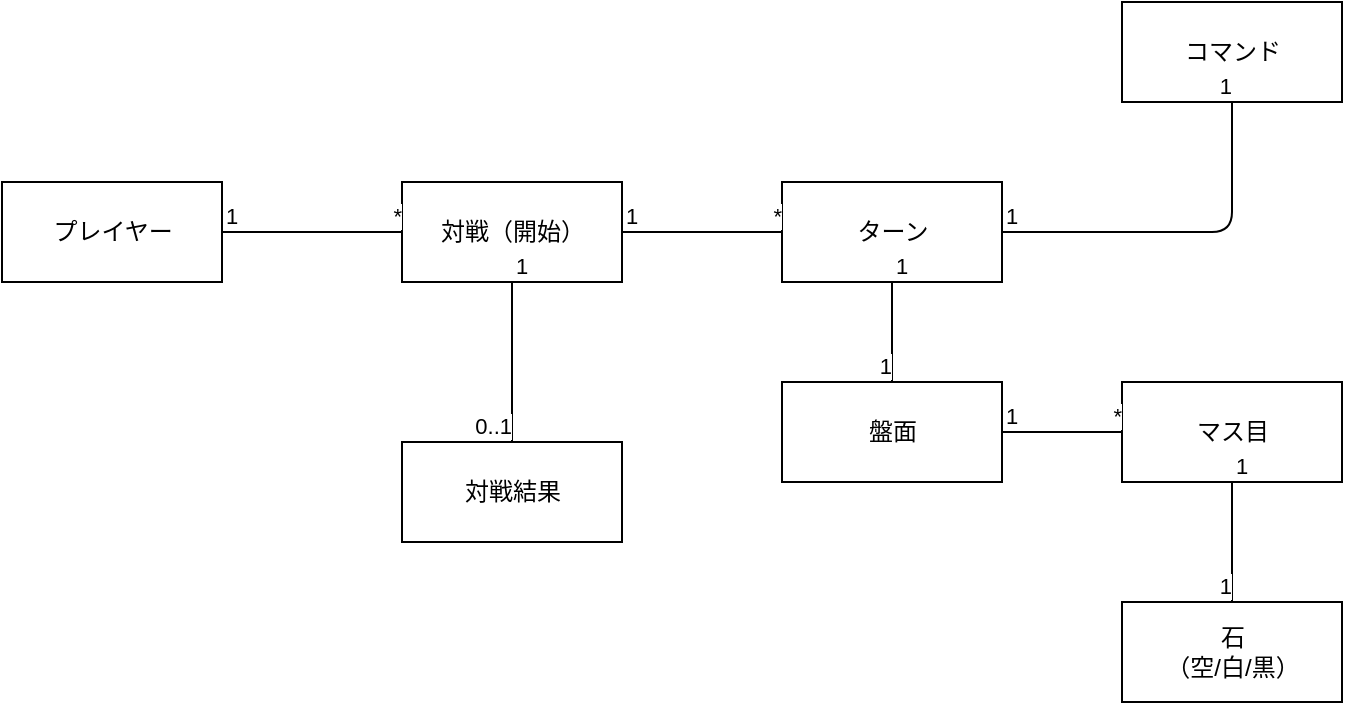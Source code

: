 <mxfile>
    <diagram id="51aqRISkBNj1WdthGWFS" name="Page-1">
        <mxGraphModel dx="289" dy="432" grid="1" gridSize="10" guides="1" tooltips="1" connect="1" arrows="1" fold="1" page="1" pageScale="1" pageWidth="850" pageHeight="1100" math="0" shadow="0">
            <root>
                <mxCell id="0"/>
                <mxCell id="1" parent="0"/>
                <mxCell id="2" value="対戦（開始）" style="html=1;" vertex="1" parent="1">
                    <mxGeometry x="230" y="270" width="110" height="50" as="geometry"/>
                </mxCell>
                <mxCell id="3" value="盤面" style="html=1;" vertex="1" parent="1">
                    <mxGeometry x="420" y="370" width="110" height="50" as="geometry"/>
                </mxCell>
                <mxCell id="4" value="石&lt;br&gt;（空/白/黒）" style="html=1;" vertex="1" parent="1">
                    <mxGeometry x="590" y="480" width="110" height="50" as="geometry"/>
                </mxCell>
                <mxCell id="5" value="対戦結果" style="html=1;" vertex="1" parent="1">
                    <mxGeometry x="230" y="400" width="110" height="50" as="geometry"/>
                </mxCell>
                <mxCell id="6" value="プレイヤー" style="html=1;" vertex="1" parent="1">
                    <mxGeometry x="30" y="270" width="110" height="50" as="geometry"/>
                </mxCell>
                <mxCell id="8" value="" style="endArrow=none;html=1;edgeStyle=orthogonalEdgeStyle;exitX=1;exitY=0.5;exitDx=0;exitDy=0;entryX=0;entryY=0.5;entryDx=0;entryDy=0;" edge="1" parent="1" source="6" target="2">
                    <mxGeometry relative="1" as="geometry">
                        <mxPoint x="140" y="400" as="sourcePoint"/>
                        <mxPoint x="300" y="400" as="targetPoint"/>
                    </mxGeometry>
                </mxCell>
                <mxCell id="9" value="1" style="edgeLabel;resizable=0;html=1;align=left;verticalAlign=bottom;" connectable="0" vertex="1" parent="8">
                    <mxGeometry x="-1" relative="1" as="geometry"/>
                </mxCell>
                <mxCell id="10" value="*" style="edgeLabel;resizable=0;html=1;align=right;verticalAlign=bottom;" connectable="0" vertex="1" parent="8">
                    <mxGeometry x="1" relative="1" as="geometry"/>
                </mxCell>
                <mxCell id="14" value="" style="endArrow=none;html=1;edgeStyle=orthogonalEdgeStyle;exitX=0.5;exitY=1;exitDx=0;exitDy=0;entryX=0.5;entryY=0;entryDx=0;entryDy=0;" edge="1" parent="1" source="2" target="5">
                    <mxGeometry relative="1" as="geometry">
                        <mxPoint x="150" y="305" as="sourcePoint"/>
                        <mxPoint x="240" y="305" as="targetPoint"/>
                    </mxGeometry>
                </mxCell>
                <mxCell id="15" value="1" style="edgeLabel;resizable=0;html=1;align=left;verticalAlign=bottom;" connectable="0" vertex="1" parent="14">
                    <mxGeometry x="-1" relative="1" as="geometry"/>
                </mxCell>
                <mxCell id="16" value="0..1" style="edgeLabel;resizable=0;html=1;align=right;verticalAlign=bottom;" connectable="0" vertex="1" parent="14">
                    <mxGeometry x="1" relative="1" as="geometry"/>
                </mxCell>
                <mxCell id="17" value="ターン" style="html=1;" vertex="1" parent="1">
                    <mxGeometry x="420" y="270" width="110" height="50" as="geometry"/>
                </mxCell>
                <mxCell id="18" value="" style="endArrow=none;html=1;edgeStyle=orthogonalEdgeStyle;entryX=0;entryY=0.5;entryDx=0;entryDy=0;exitX=1;exitY=0.5;exitDx=0;exitDy=0;" edge="1" parent="1" source="2" target="17">
                    <mxGeometry relative="1" as="geometry">
                        <mxPoint x="380" y="360" as="sourcePoint"/>
                        <mxPoint x="240" y="305" as="targetPoint"/>
                    </mxGeometry>
                </mxCell>
                <mxCell id="19" value="1" style="edgeLabel;resizable=0;html=1;align=left;verticalAlign=bottom;" connectable="0" vertex="1" parent="18">
                    <mxGeometry x="-1" relative="1" as="geometry"/>
                </mxCell>
                <mxCell id="20" value="*" style="edgeLabel;resizable=0;html=1;align=right;verticalAlign=bottom;" connectable="0" vertex="1" parent="18">
                    <mxGeometry x="1" relative="1" as="geometry"/>
                </mxCell>
                <mxCell id="21" value="" style="endArrow=none;html=1;edgeStyle=orthogonalEdgeStyle;exitX=0.5;exitY=1;exitDx=0;exitDy=0;" edge="1" parent="1" source="17" target="3">
                    <mxGeometry relative="1" as="geometry">
                        <mxPoint x="350" y="305" as="sourcePoint"/>
                        <mxPoint x="430" y="305" as="targetPoint"/>
                    </mxGeometry>
                </mxCell>
                <mxCell id="22" value="1" style="edgeLabel;resizable=0;html=1;align=left;verticalAlign=bottom;" connectable="0" vertex="1" parent="21">
                    <mxGeometry x="-1" relative="1" as="geometry"/>
                </mxCell>
                <mxCell id="23" value="1" style="edgeLabel;resizable=0;html=1;align=right;verticalAlign=bottom;" connectable="0" vertex="1" parent="21">
                    <mxGeometry x="1" relative="1" as="geometry"/>
                </mxCell>
                <mxCell id="24" value="マス目" style="html=1;" vertex="1" parent="1">
                    <mxGeometry x="590" y="370" width="110" height="50" as="geometry"/>
                </mxCell>
                <mxCell id="25" value="" style="endArrow=none;html=1;edgeStyle=orthogonalEdgeStyle;entryX=0;entryY=0.5;entryDx=0;entryDy=0;exitX=1;exitY=0.5;exitDx=0;exitDy=0;" edge="1" parent="1" source="3" target="24">
                    <mxGeometry relative="1" as="geometry">
                        <mxPoint x="350" y="305" as="sourcePoint"/>
                        <mxPoint x="430" y="305" as="targetPoint"/>
                    </mxGeometry>
                </mxCell>
                <mxCell id="26" value="1" style="edgeLabel;resizable=0;html=1;align=left;verticalAlign=bottom;" connectable="0" vertex="1" parent="25">
                    <mxGeometry x="-1" relative="1" as="geometry"/>
                </mxCell>
                <mxCell id="27" value="*" style="edgeLabel;resizable=0;html=1;align=right;verticalAlign=bottom;" connectable="0" vertex="1" parent="25">
                    <mxGeometry x="1" relative="1" as="geometry"/>
                </mxCell>
                <mxCell id="28" value="" style="endArrow=none;html=1;edgeStyle=orthogonalEdgeStyle;exitX=0.5;exitY=1;exitDx=0;exitDy=0;" edge="1" parent="1" source="24" target="4">
                    <mxGeometry relative="1" as="geometry">
                        <mxPoint x="540" y="405" as="sourcePoint"/>
                        <mxPoint x="600" y="405" as="targetPoint"/>
                    </mxGeometry>
                </mxCell>
                <mxCell id="29" value="1" style="edgeLabel;resizable=0;html=1;align=left;verticalAlign=bottom;" connectable="0" vertex="1" parent="28">
                    <mxGeometry x="-1" relative="1" as="geometry"/>
                </mxCell>
                <mxCell id="30" value="1" style="edgeLabel;resizable=0;html=1;align=right;verticalAlign=bottom;" connectable="0" vertex="1" parent="28">
                    <mxGeometry x="1" relative="1" as="geometry"/>
                </mxCell>
                <mxCell id="31" value="コマンド" style="html=1;" vertex="1" parent="1">
                    <mxGeometry x="590" y="180" width="110" height="50" as="geometry"/>
                </mxCell>
                <mxCell id="32" value="" style="endArrow=none;html=1;edgeStyle=orthogonalEdgeStyle;entryX=0.5;entryY=1;entryDx=0;entryDy=0;exitX=1;exitY=0.5;exitDx=0;exitDy=0;" edge="1" parent="1" source="17" target="31">
                    <mxGeometry relative="1" as="geometry">
                        <mxPoint x="350" y="305" as="sourcePoint"/>
                        <mxPoint x="430" y="305" as="targetPoint"/>
                    </mxGeometry>
                </mxCell>
                <mxCell id="33" value="1" style="edgeLabel;resizable=0;html=1;align=left;verticalAlign=bottom;" connectable="0" vertex="1" parent="32">
                    <mxGeometry x="-1" relative="1" as="geometry"/>
                </mxCell>
                <mxCell id="34" value="1" style="edgeLabel;resizable=0;html=1;align=right;verticalAlign=bottom;" connectable="0" vertex="1" parent="32">
                    <mxGeometry x="1" relative="1" as="geometry"/>
                </mxCell>
            </root>
        </mxGraphModel>
    </diagram>
</mxfile>